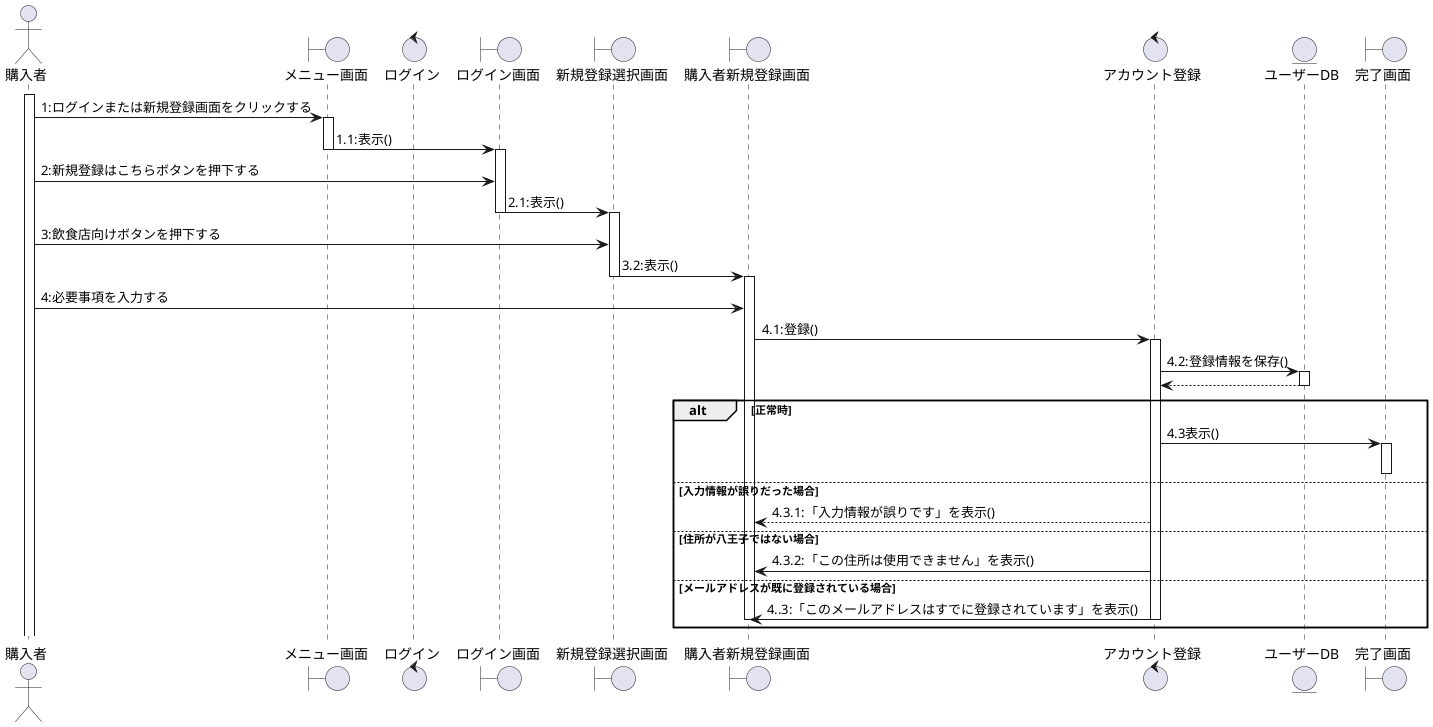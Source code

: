 @startuml

actor 購入者
boundary メニュー画面
control ログイン
boundary ログイン画面
boundary 新規登録選択画面
boundary 購入者新規登録画面
control アカウント登録
entity ユーザーDB
boundary 完了画面

activate 購入者
購入者 -> メニュー画面:1:ログインまたは新規登録画面をクリックする
activate メニュー画面
メニュー画面 -> ログイン画面:1.1:表示()
deactivate メニュー画面
activate ログイン画面
購入者 -> ログイン画面 : 2:新規登録はこちらボタンを押下する
ログイン画面 -> 新規登録選択画面:2.1:表示()
deactivate ログイン画面
activate 新規登録選択画面
購入者 -> 新規登録選択画面:3:飲食店向けボタンを押下する
新規登録選択画面 -> 購入者新規登録画面:3.2:表示()
deactivate 新規登録選択画面
activate 購入者新規登録画面
購入者 -> 購入者新規登録画面:4:必要事項を入力する
購入者新規登録画面 -> アカウント登録 : 4.1:登録()
activate アカウント登録
アカウント登録 -> ユーザーDB : 4.2:登録情報を保存()
activate ユーザーDB
ユーザーDB --> アカウント登録 :
deactivate ユーザーDB

alt 正常時
    アカウント登録 -> 完了画面:4.3表示()
    activate 完了画面
    deactivate 完了画面
else 入力情報が誤りだった場合
    アカウント登録 --> 購入者新規登録画面 : 4.3.1:「入力情報が誤りです」を表示()
else 住所が八王子ではない場合
    アカウント登録 -> 購入者新規登録画面 : 4.3.2:「この住所は使用できません」を表示()
else メールアドレスが既に登録されている場合
    アカウント登録 -> 購入者新規登録画面 : 4..3:「このメールアドレスはすでに登録されています」を表示()
deactivate アカウント登録
deactivate 購入者新規登録画面
end


@enduml